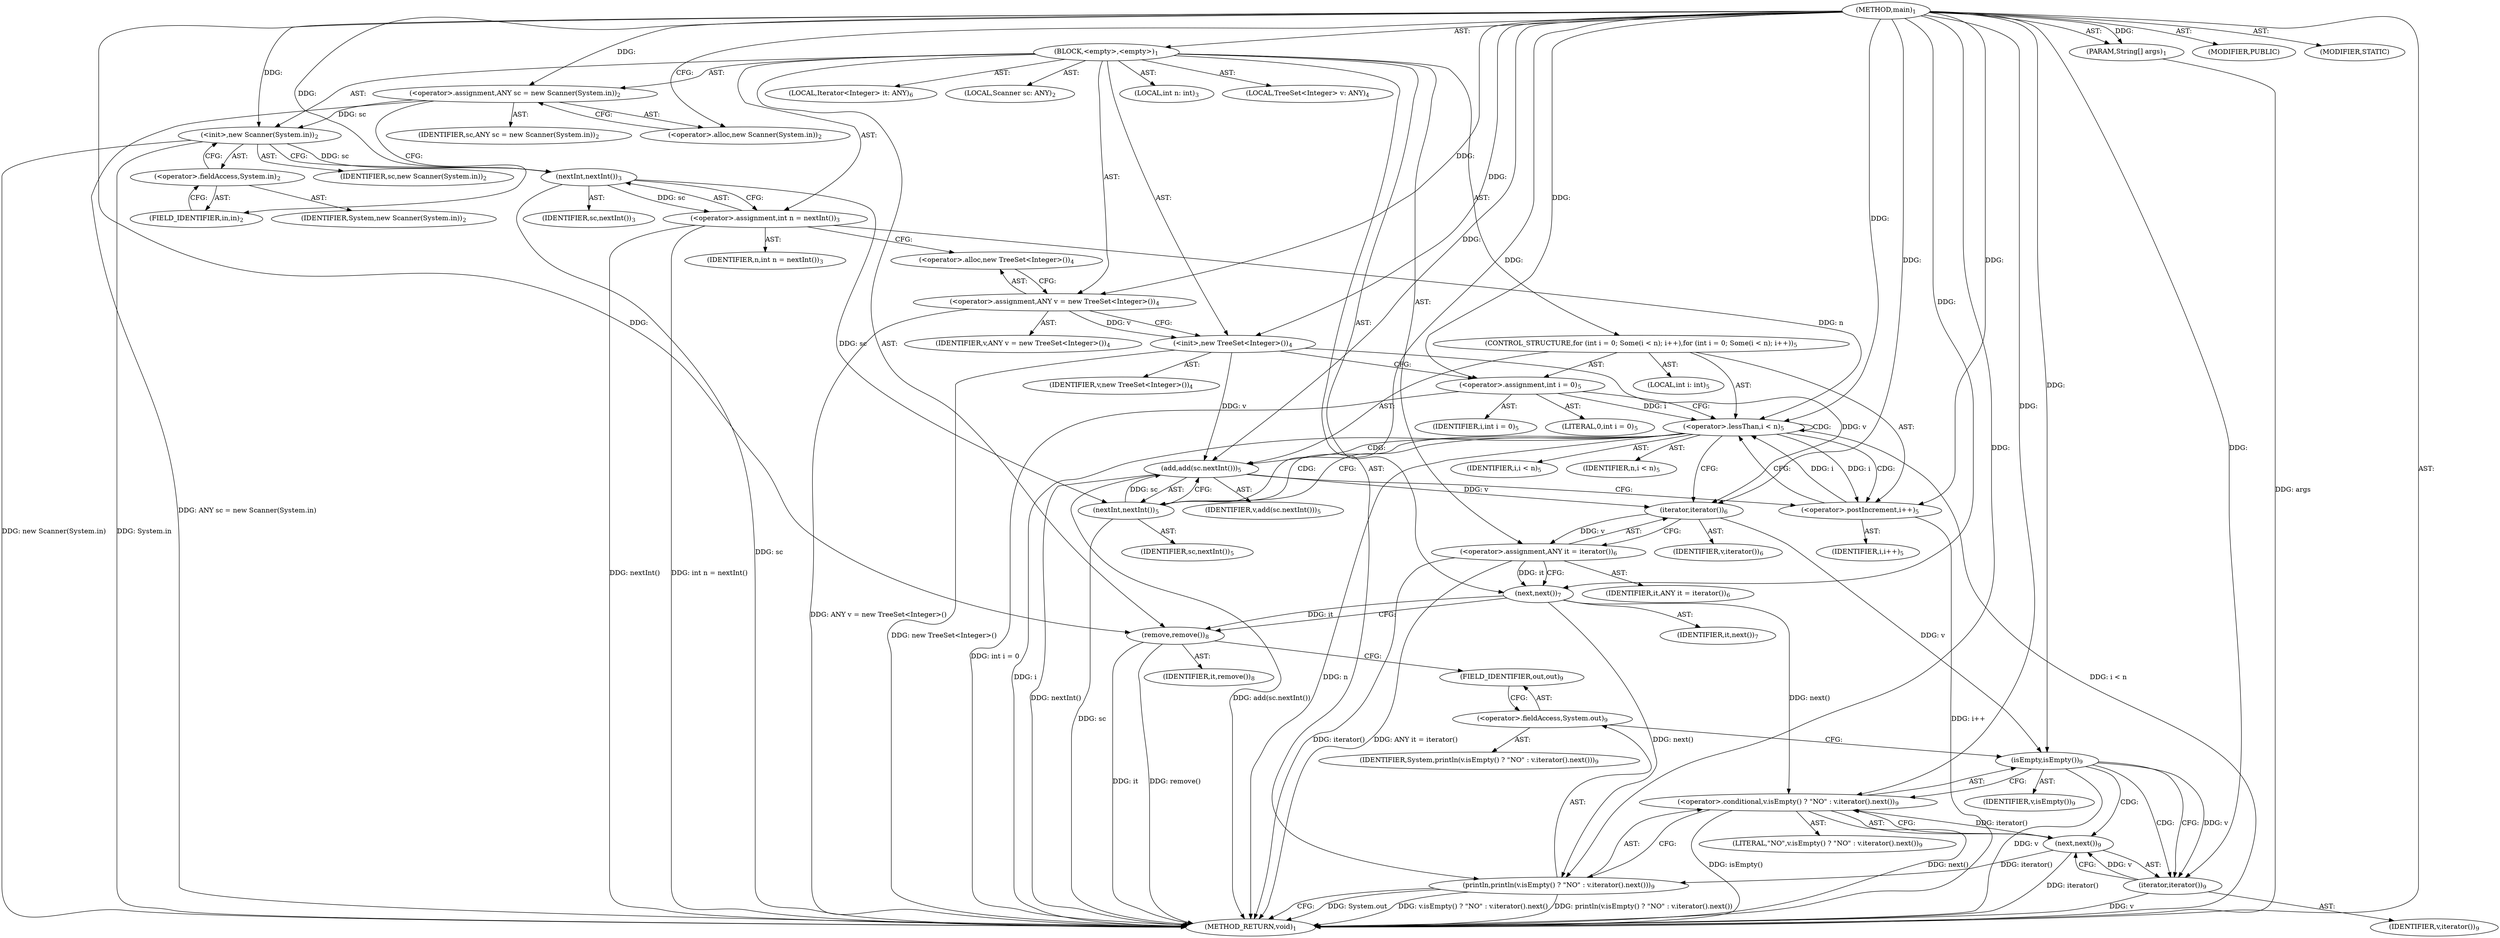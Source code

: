 digraph "main" {  
"21" [label = <(METHOD,main)<SUB>1</SUB>> ]
"22" [label = <(PARAM,String[] args)<SUB>1</SUB>> ]
"23" [label = <(BLOCK,&lt;empty&gt;,&lt;empty&gt;)<SUB>1</SUB>> ]
"4" [label = <(LOCAL,Scanner sc: ANY)<SUB>2</SUB>> ]
"24" [label = <(&lt;operator&gt;.assignment,ANY sc = new Scanner(System.in))<SUB>2</SUB>> ]
"25" [label = <(IDENTIFIER,sc,ANY sc = new Scanner(System.in))<SUB>2</SUB>> ]
"26" [label = <(&lt;operator&gt;.alloc,new Scanner(System.in))<SUB>2</SUB>> ]
"27" [label = <(&lt;init&gt;,new Scanner(System.in))<SUB>2</SUB>> ]
"3" [label = <(IDENTIFIER,sc,new Scanner(System.in))<SUB>2</SUB>> ]
"28" [label = <(&lt;operator&gt;.fieldAccess,System.in)<SUB>2</SUB>> ]
"29" [label = <(IDENTIFIER,System,new Scanner(System.in))<SUB>2</SUB>> ]
"30" [label = <(FIELD_IDENTIFIER,in,in)<SUB>2</SUB>> ]
"31" [label = <(LOCAL,int n: int)<SUB>3</SUB>> ]
"32" [label = <(&lt;operator&gt;.assignment,int n = nextInt())<SUB>3</SUB>> ]
"33" [label = <(IDENTIFIER,n,int n = nextInt())<SUB>3</SUB>> ]
"34" [label = <(nextInt,nextInt())<SUB>3</SUB>> ]
"35" [label = <(IDENTIFIER,sc,nextInt())<SUB>3</SUB>> ]
"6" [label = <(LOCAL,TreeSet&lt;Integer&gt; v: ANY)<SUB>4</SUB>> ]
"36" [label = <(&lt;operator&gt;.assignment,ANY v = new TreeSet&lt;Integer&gt;())<SUB>4</SUB>> ]
"37" [label = <(IDENTIFIER,v,ANY v = new TreeSet&lt;Integer&gt;())<SUB>4</SUB>> ]
"38" [label = <(&lt;operator&gt;.alloc,new TreeSet&lt;Integer&gt;())<SUB>4</SUB>> ]
"39" [label = <(&lt;init&gt;,new TreeSet&lt;Integer&gt;())<SUB>4</SUB>> ]
"5" [label = <(IDENTIFIER,v,new TreeSet&lt;Integer&gt;())<SUB>4</SUB>> ]
"40" [label = <(CONTROL_STRUCTURE,for (int i = 0; Some(i &lt; n); i++),for (int i = 0; Some(i &lt; n); i++))<SUB>5</SUB>> ]
"41" [label = <(LOCAL,int i: int)<SUB>5</SUB>> ]
"42" [label = <(&lt;operator&gt;.assignment,int i = 0)<SUB>5</SUB>> ]
"43" [label = <(IDENTIFIER,i,int i = 0)<SUB>5</SUB>> ]
"44" [label = <(LITERAL,0,int i = 0)<SUB>5</SUB>> ]
"45" [label = <(&lt;operator&gt;.lessThan,i &lt; n)<SUB>5</SUB>> ]
"46" [label = <(IDENTIFIER,i,i &lt; n)<SUB>5</SUB>> ]
"47" [label = <(IDENTIFIER,n,i &lt; n)<SUB>5</SUB>> ]
"48" [label = <(&lt;operator&gt;.postIncrement,i++)<SUB>5</SUB>> ]
"49" [label = <(IDENTIFIER,i,i++)<SUB>5</SUB>> ]
"50" [label = <(add,add(sc.nextInt()))<SUB>5</SUB>> ]
"51" [label = <(IDENTIFIER,v,add(sc.nextInt()))<SUB>5</SUB>> ]
"52" [label = <(nextInt,nextInt())<SUB>5</SUB>> ]
"53" [label = <(IDENTIFIER,sc,nextInt())<SUB>5</SUB>> ]
"54" [label = <(LOCAL,Iterator&lt;Integer&gt; it: ANY)<SUB>6</SUB>> ]
"55" [label = <(&lt;operator&gt;.assignment,ANY it = iterator())<SUB>6</SUB>> ]
"56" [label = <(IDENTIFIER,it,ANY it = iterator())<SUB>6</SUB>> ]
"57" [label = <(iterator,iterator())<SUB>6</SUB>> ]
"58" [label = <(IDENTIFIER,v,iterator())<SUB>6</SUB>> ]
"59" [label = <(next,next())<SUB>7</SUB>> ]
"60" [label = <(IDENTIFIER,it,next())<SUB>7</SUB>> ]
"61" [label = <(remove,remove())<SUB>8</SUB>> ]
"62" [label = <(IDENTIFIER,it,remove())<SUB>8</SUB>> ]
"63" [label = <(println,println(v.isEmpty() ? &quot;NO&quot; : v.iterator().next()))<SUB>9</SUB>> ]
"64" [label = <(&lt;operator&gt;.fieldAccess,System.out)<SUB>9</SUB>> ]
"65" [label = <(IDENTIFIER,System,println(v.isEmpty() ? &quot;NO&quot; : v.iterator().next()))<SUB>9</SUB>> ]
"66" [label = <(FIELD_IDENTIFIER,out,out)<SUB>9</SUB>> ]
"67" [label = <(&lt;operator&gt;.conditional,v.isEmpty() ? &quot;NO&quot; : v.iterator().next())<SUB>9</SUB>> ]
"68" [label = <(isEmpty,isEmpty())<SUB>9</SUB>> ]
"69" [label = <(IDENTIFIER,v,isEmpty())<SUB>9</SUB>> ]
"70" [label = <(LITERAL,&quot;NO&quot;,v.isEmpty() ? &quot;NO&quot; : v.iterator().next())<SUB>9</SUB>> ]
"71" [label = <(next,next())<SUB>9</SUB>> ]
"72" [label = <(iterator,iterator())<SUB>9</SUB>> ]
"73" [label = <(IDENTIFIER,v,iterator())<SUB>9</SUB>> ]
"74" [label = <(MODIFIER,PUBLIC)> ]
"75" [label = <(MODIFIER,STATIC)> ]
"76" [label = <(METHOD_RETURN,void)<SUB>1</SUB>> ]
  "21" -> "22"  [ label = "AST: "] 
  "21" -> "23"  [ label = "AST: "] 
  "21" -> "74"  [ label = "AST: "] 
  "21" -> "75"  [ label = "AST: "] 
  "21" -> "76"  [ label = "AST: "] 
  "23" -> "4"  [ label = "AST: "] 
  "23" -> "24"  [ label = "AST: "] 
  "23" -> "27"  [ label = "AST: "] 
  "23" -> "31"  [ label = "AST: "] 
  "23" -> "32"  [ label = "AST: "] 
  "23" -> "6"  [ label = "AST: "] 
  "23" -> "36"  [ label = "AST: "] 
  "23" -> "39"  [ label = "AST: "] 
  "23" -> "40"  [ label = "AST: "] 
  "23" -> "54"  [ label = "AST: "] 
  "23" -> "55"  [ label = "AST: "] 
  "23" -> "59"  [ label = "AST: "] 
  "23" -> "61"  [ label = "AST: "] 
  "23" -> "63"  [ label = "AST: "] 
  "24" -> "25"  [ label = "AST: "] 
  "24" -> "26"  [ label = "AST: "] 
  "27" -> "3"  [ label = "AST: "] 
  "27" -> "28"  [ label = "AST: "] 
  "28" -> "29"  [ label = "AST: "] 
  "28" -> "30"  [ label = "AST: "] 
  "32" -> "33"  [ label = "AST: "] 
  "32" -> "34"  [ label = "AST: "] 
  "34" -> "35"  [ label = "AST: "] 
  "36" -> "37"  [ label = "AST: "] 
  "36" -> "38"  [ label = "AST: "] 
  "39" -> "5"  [ label = "AST: "] 
  "40" -> "41"  [ label = "AST: "] 
  "40" -> "42"  [ label = "AST: "] 
  "40" -> "45"  [ label = "AST: "] 
  "40" -> "48"  [ label = "AST: "] 
  "40" -> "50"  [ label = "AST: "] 
  "42" -> "43"  [ label = "AST: "] 
  "42" -> "44"  [ label = "AST: "] 
  "45" -> "46"  [ label = "AST: "] 
  "45" -> "47"  [ label = "AST: "] 
  "48" -> "49"  [ label = "AST: "] 
  "50" -> "51"  [ label = "AST: "] 
  "50" -> "52"  [ label = "AST: "] 
  "52" -> "53"  [ label = "AST: "] 
  "55" -> "56"  [ label = "AST: "] 
  "55" -> "57"  [ label = "AST: "] 
  "57" -> "58"  [ label = "AST: "] 
  "59" -> "60"  [ label = "AST: "] 
  "61" -> "62"  [ label = "AST: "] 
  "63" -> "64"  [ label = "AST: "] 
  "63" -> "67"  [ label = "AST: "] 
  "64" -> "65"  [ label = "AST: "] 
  "64" -> "66"  [ label = "AST: "] 
  "67" -> "68"  [ label = "AST: "] 
  "67" -> "70"  [ label = "AST: "] 
  "67" -> "71"  [ label = "AST: "] 
  "68" -> "69"  [ label = "AST: "] 
  "71" -> "72"  [ label = "AST: "] 
  "72" -> "73"  [ label = "AST: "] 
  "24" -> "30"  [ label = "CFG: "] 
  "27" -> "34"  [ label = "CFG: "] 
  "32" -> "38"  [ label = "CFG: "] 
  "36" -> "39"  [ label = "CFG: "] 
  "39" -> "42"  [ label = "CFG: "] 
  "55" -> "59"  [ label = "CFG: "] 
  "59" -> "61"  [ label = "CFG: "] 
  "61" -> "66"  [ label = "CFG: "] 
  "63" -> "76"  [ label = "CFG: "] 
  "26" -> "24"  [ label = "CFG: "] 
  "28" -> "27"  [ label = "CFG: "] 
  "34" -> "32"  [ label = "CFG: "] 
  "38" -> "36"  [ label = "CFG: "] 
  "42" -> "45"  [ label = "CFG: "] 
  "45" -> "52"  [ label = "CFG: "] 
  "45" -> "57"  [ label = "CFG: "] 
  "48" -> "45"  [ label = "CFG: "] 
  "50" -> "48"  [ label = "CFG: "] 
  "57" -> "55"  [ label = "CFG: "] 
  "64" -> "68"  [ label = "CFG: "] 
  "67" -> "63"  [ label = "CFG: "] 
  "30" -> "28"  [ label = "CFG: "] 
  "52" -> "50"  [ label = "CFG: "] 
  "66" -> "64"  [ label = "CFG: "] 
  "68" -> "67"  [ label = "CFG: "] 
  "68" -> "72"  [ label = "CFG: "] 
  "71" -> "67"  [ label = "CFG: "] 
  "72" -> "71"  [ label = "CFG: "] 
  "21" -> "26"  [ label = "CFG: "] 
  "22" -> "76"  [ label = "DDG: args"] 
  "24" -> "76"  [ label = "DDG: ANY sc = new Scanner(System.in)"] 
  "27" -> "76"  [ label = "DDG: System.in"] 
  "27" -> "76"  [ label = "DDG: new Scanner(System.in)"] 
  "34" -> "76"  [ label = "DDG: sc"] 
  "32" -> "76"  [ label = "DDG: nextInt()"] 
  "32" -> "76"  [ label = "DDG: int n = nextInt()"] 
  "36" -> "76"  [ label = "DDG: ANY v = new TreeSet&lt;Integer&gt;()"] 
  "39" -> "76"  [ label = "DDG: new TreeSet&lt;Integer&gt;()"] 
  "42" -> "76"  [ label = "DDG: int i = 0"] 
  "45" -> "76"  [ label = "DDG: i"] 
  "45" -> "76"  [ label = "DDG: n"] 
  "45" -> "76"  [ label = "DDG: i &lt; n"] 
  "55" -> "76"  [ label = "DDG: iterator()"] 
  "55" -> "76"  [ label = "DDG: ANY it = iterator()"] 
  "61" -> "76"  [ label = "DDG: it"] 
  "61" -> "76"  [ label = "DDG: remove()"] 
  "63" -> "76"  [ label = "DDG: System.out"] 
  "68" -> "76"  [ label = "DDG: v"] 
  "67" -> "76"  [ label = "DDG: isEmpty()"] 
  "72" -> "76"  [ label = "DDG: v"] 
  "71" -> "76"  [ label = "DDG: iterator()"] 
  "67" -> "76"  [ label = "DDG: next()"] 
  "63" -> "76"  [ label = "DDG: v.isEmpty() ? &quot;NO&quot; : v.iterator().next()"] 
  "63" -> "76"  [ label = "DDG: println(v.isEmpty() ? &quot;NO&quot; : v.iterator().next())"] 
  "52" -> "76"  [ label = "DDG: sc"] 
  "50" -> "76"  [ label = "DDG: nextInt()"] 
  "50" -> "76"  [ label = "DDG: add(sc.nextInt())"] 
  "48" -> "76"  [ label = "DDG: i++"] 
  "21" -> "22"  [ label = "DDG: "] 
  "21" -> "24"  [ label = "DDG: "] 
  "34" -> "32"  [ label = "DDG: sc"] 
  "21" -> "36"  [ label = "DDG: "] 
  "57" -> "55"  [ label = "DDG: v"] 
  "24" -> "27"  [ label = "DDG: sc"] 
  "21" -> "27"  [ label = "DDG: "] 
  "36" -> "39"  [ label = "DDG: v"] 
  "21" -> "39"  [ label = "DDG: "] 
  "21" -> "42"  [ label = "DDG: "] 
  "55" -> "59"  [ label = "DDG: it"] 
  "21" -> "59"  [ label = "DDG: "] 
  "59" -> "61"  [ label = "DDG: it"] 
  "21" -> "61"  [ label = "DDG: "] 
  "21" -> "63"  [ label = "DDG: "] 
  "59" -> "63"  [ label = "DDG: next()"] 
  "71" -> "63"  [ label = "DDG: iterator()"] 
  "27" -> "34"  [ label = "DDG: sc"] 
  "21" -> "34"  [ label = "DDG: "] 
  "42" -> "45"  [ label = "DDG: i"] 
  "48" -> "45"  [ label = "DDG: i"] 
  "21" -> "45"  [ label = "DDG: "] 
  "32" -> "45"  [ label = "DDG: n"] 
  "45" -> "48"  [ label = "DDG: i"] 
  "21" -> "48"  [ label = "DDG: "] 
  "39" -> "50"  [ label = "DDG: v"] 
  "21" -> "50"  [ label = "DDG: "] 
  "52" -> "50"  [ label = "DDG: sc"] 
  "39" -> "57"  [ label = "DDG: v"] 
  "50" -> "57"  [ label = "DDG: v"] 
  "21" -> "57"  [ label = "DDG: "] 
  "21" -> "67"  [ label = "DDG: "] 
  "59" -> "67"  [ label = "DDG: next()"] 
  "71" -> "67"  [ label = "DDG: iterator()"] 
  "34" -> "52"  [ label = "DDG: sc"] 
  "21" -> "52"  [ label = "DDG: "] 
  "57" -> "68"  [ label = "DDG: v"] 
  "21" -> "68"  [ label = "DDG: "] 
  "72" -> "71"  [ label = "DDG: v"] 
  "68" -> "72"  [ label = "DDG: v"] 
  "21" -> "72"  [ label = "DDG: "] 
  "45" -> "48"  [ label = "CDG: "] 
  "45" -> "50"  [ label = "CDG: "] 
  "45" -> "52"  [ label = "CDG: "] 
  "45" -> "45"  [ label = "CDG: "] 
  "68" -> "71"  [ label = "CDG: "] 
  "68" -> "72"  [ label = "CDG: "] 
}

